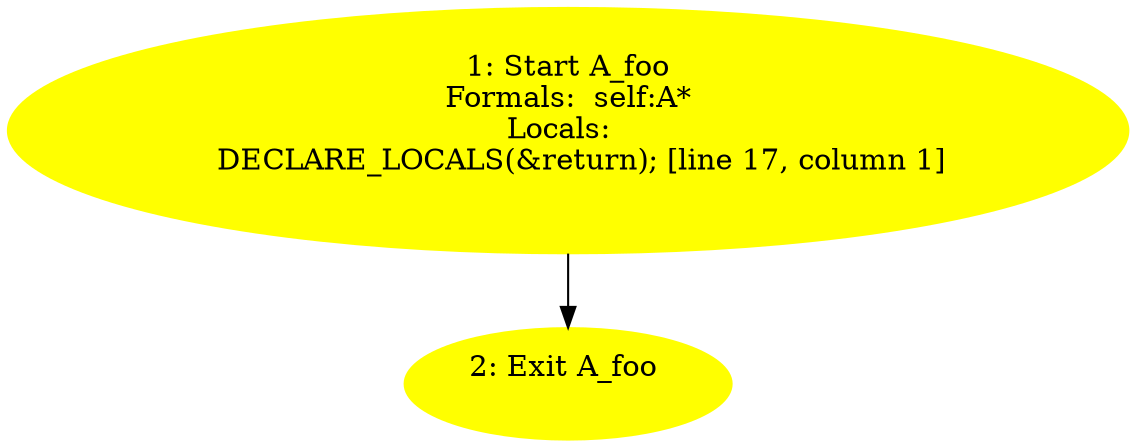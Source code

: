 /* @generated */
digraph cfg {
"foo#A#instance.a1bcc3cb6c1f00fc285817fb8454eaed_1" [label="1: Start A_foo\nFormals:  self:A*\nLocals:  \n   DECLARE_LOCALS(&return); [line 17, column 1]\n " color=yellow style=filled]
	

	 "foo#A#instance.a1bcc3cb6c1f00fc285817fb8454eaed_1" -> "foo#A#instance.a1bcc3cb6c1f00fc285817fb8454eaed_2" ;
"foo#A#instance.a1bcc3cb6c1f00fc285817fb8454eaed_2" [label="2: Exit A_foo \n  " color=yellow style=filled]
	

}
